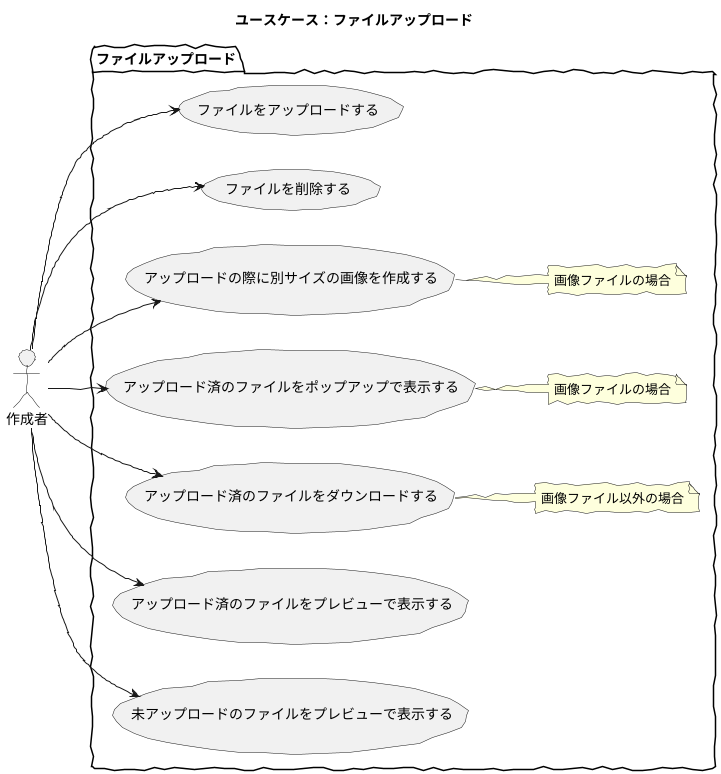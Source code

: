 @startuml
skinparam handwritten true

title ユースケース：ファイルアップロード

actor 作成者

package ファイルアップロード {
	left to right direction
	作成者 --> (ファイルをアップロードする)
	作成者 --> (ファイルを削除する)
	作成者 --> (アップロードの際に別サイズの画像を作成する)
		note right of アップロードの際に別サイズの画像を作成する
		画像ファイルの場合
		endnote
	作成者 --> (アップロード済のファイルをポップアップで表示する)
		note right of アップロード済のファイルをポップアップで表示する
		画像ファイルの場合
		endnote
	作成者 --> (アップロード済のファイルをダウンロードする)
		note right of アップロード済のファイルをダウンロードする
		画像ファイル以外の場合
		endnote
	作成者 --> (アップロード済のファイルをプレビューで表示する)
	作成者 --> (未アップロードのファイルをプレビューで表示する)
}


@enduml
